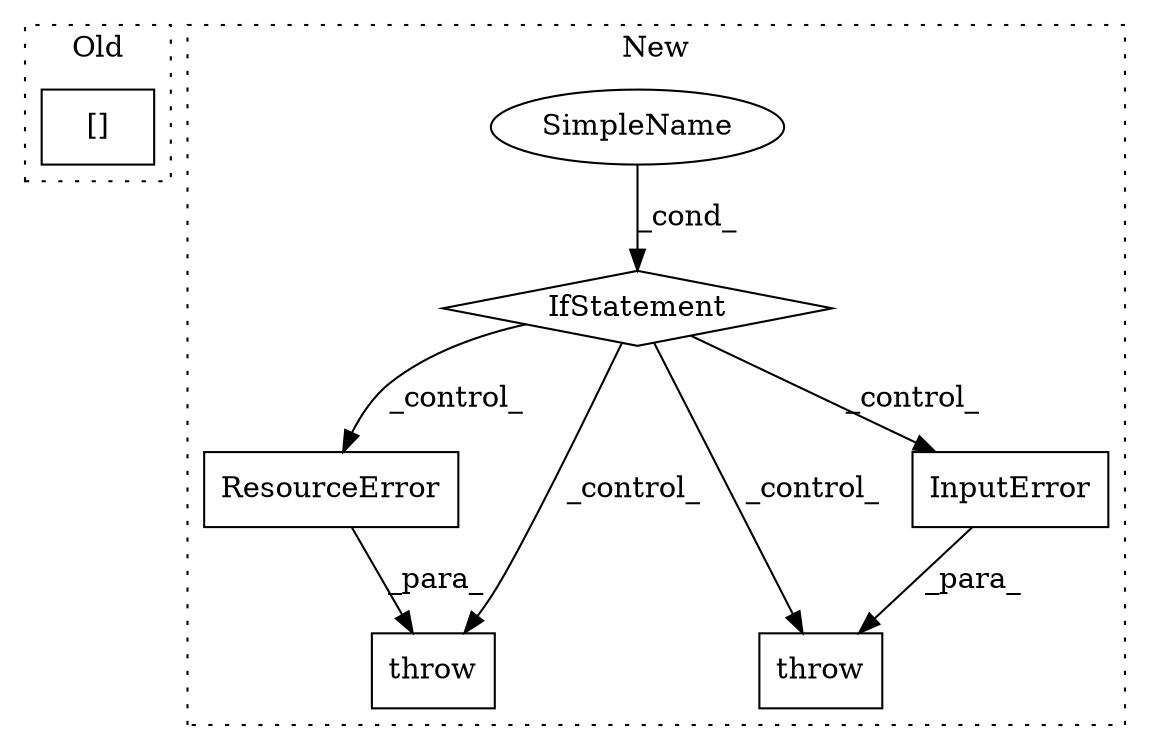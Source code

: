 digraph G {
subgraph cluster0 {
1 [label="[]" a="2" s="3731,3750" l="12,1" shape="box"];
label = "Old";
style="dotted";
}
subgraph cluster1 {
2 [label="ResourceError" a="32" s="3941,3968" l="14,1" shape="box"];
3 [label="throw" a="53" s="3935" l="6" shape="box"];
4 [label="IfStatement" a="25" s="3884,3923" l="10,2" shape="diamond"];
5 [label="SimpleName" a="42" s="" l="" shape="ellipse"];
6 [label="throw" a="53" s="4289" l="6" shape="box"];
7 [label="InputError" a="32" s="4295,4319" l="11,1" shape="box"];
label = "New";
style="dotted";
}
2 -> 3 [label="_para_"];
4 -> 3 [label="_control_"];
4 -> 2 [label="_control_"];
4 -> 7 [label="_control_"];
4 -> 6 [label="_control_"];
5 -> 4 [label="_cond_"];
7 -> 6 [label="_para_"];
}